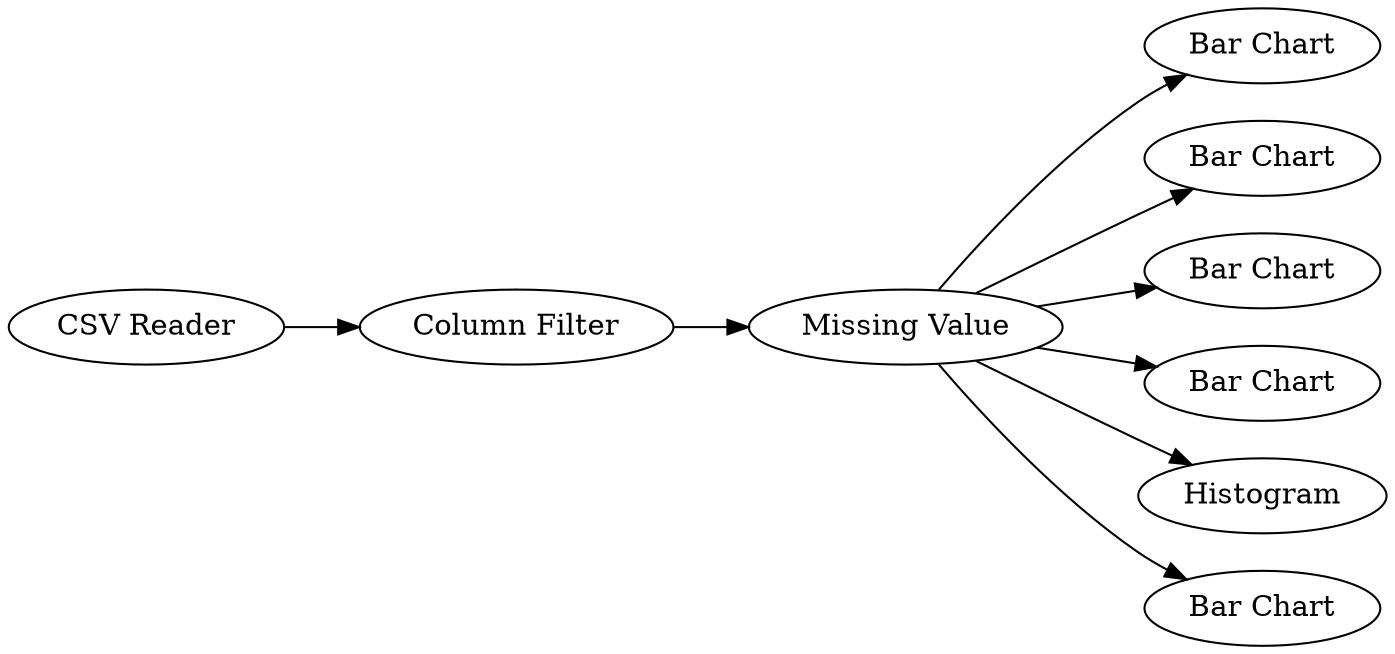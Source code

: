 digraph {
	1 [label="CSV Reader"]
	2 [label="Column Filter"]
	3 [label="Missing Value"]
	4 [label="Bar Chart"]
	5 [label="Bar Chart"]
	6 [label="Bar Chart"]
	7 [label="Bar Chart"]
	8 [label=Histogram]
	9 [label="Bar Chart"]
	1 -> 2
	2 -> 3
	3 -> 4
	3 -> 5
	3 -> 6
	3 -> 7
	3 -> 8
	3 -> 9
	rankdir=LR
}
